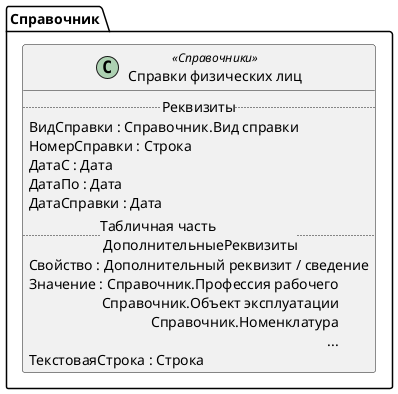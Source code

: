 ﻿@startuml СправкиФизическихЛиц
'!include templates.wsd
'..\include templates.wsd
class Справочник.СправкиФизическихЛиц as "Справки физических лиц" <<Справочники>>
{
..Реквизиты..
ВидСправки : Справочник.Вид справки
НомерСправки : Строка
ДатаС : Дата
ДатаПо : Дата
ДатаСправки : Дата
..Табличная часть \n ДополнительныеРеквизиты..
Свойство : Дополнительный реквизит / сведение
Значение : Справочник.Профессия рабочего\rСправочник.Объект эксплуатации\rСправочник.Номенклатура\r...
ТекстоваяСтрока : Строка
}
@enduml
